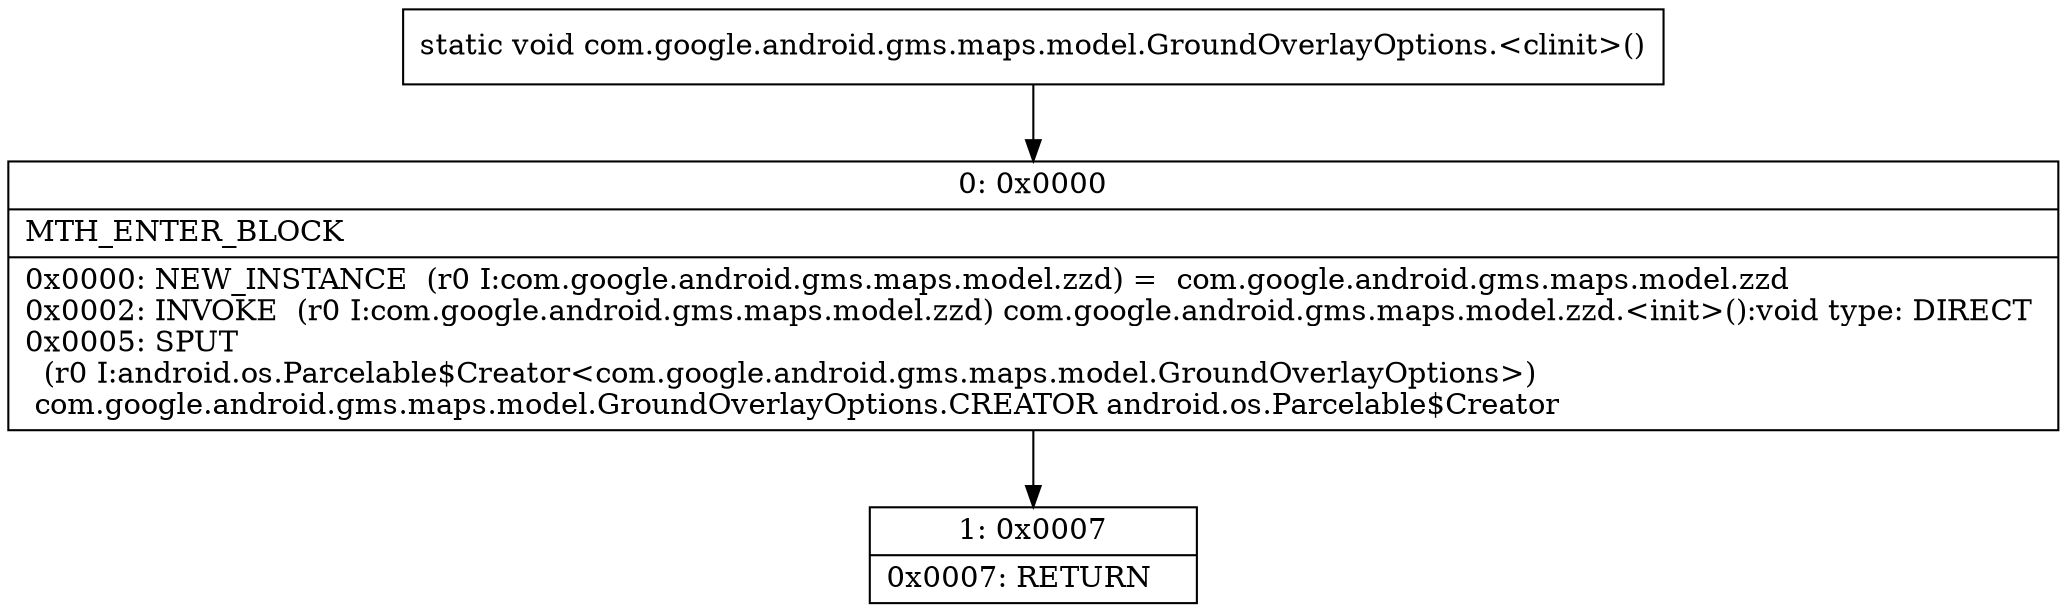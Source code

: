 digraph "CFG forcom.google.android.gms.maps.model.GroundOverlayOptions.\<clinit\>()V" {
Node_0 [shape=record,label="{0\:\ 0x0000|MTH_ENTER_BLOCK\l|0x0000: NEW_INSTANCE  (r0 I:com.google.android.gms.maps.model.zzd) =  com.google.android.gms.maps.model.zzd \l0x0002: INVOKE  (r0 I:com.google.android.gms.maps.model.zzd) com.google.android.gms.maps.model.zzd.\<init\>():void type: DIRECT \l0x0005: SPUT  \l  (r0 I:android.os.Parcelable$Creator\<com.google.android.gms.maps.model.GroundOverlayOptions\>)\l com.google.android.gms.maps.model.GroundOverlayOptions.CREATOR android.os.Parcelable$Creator \l}"];
Node_1 [shape=record,label="{1\:\ 0x0007|0x0007: RETURN   \l}"];
MethodNode[shape=record,label="{static void com.google.android.gms.maps.model.GroundOverlayOptions.\<clinit\>() }"];
MethodNode -> Node_0;
Node_0 -> Node_1;
}

